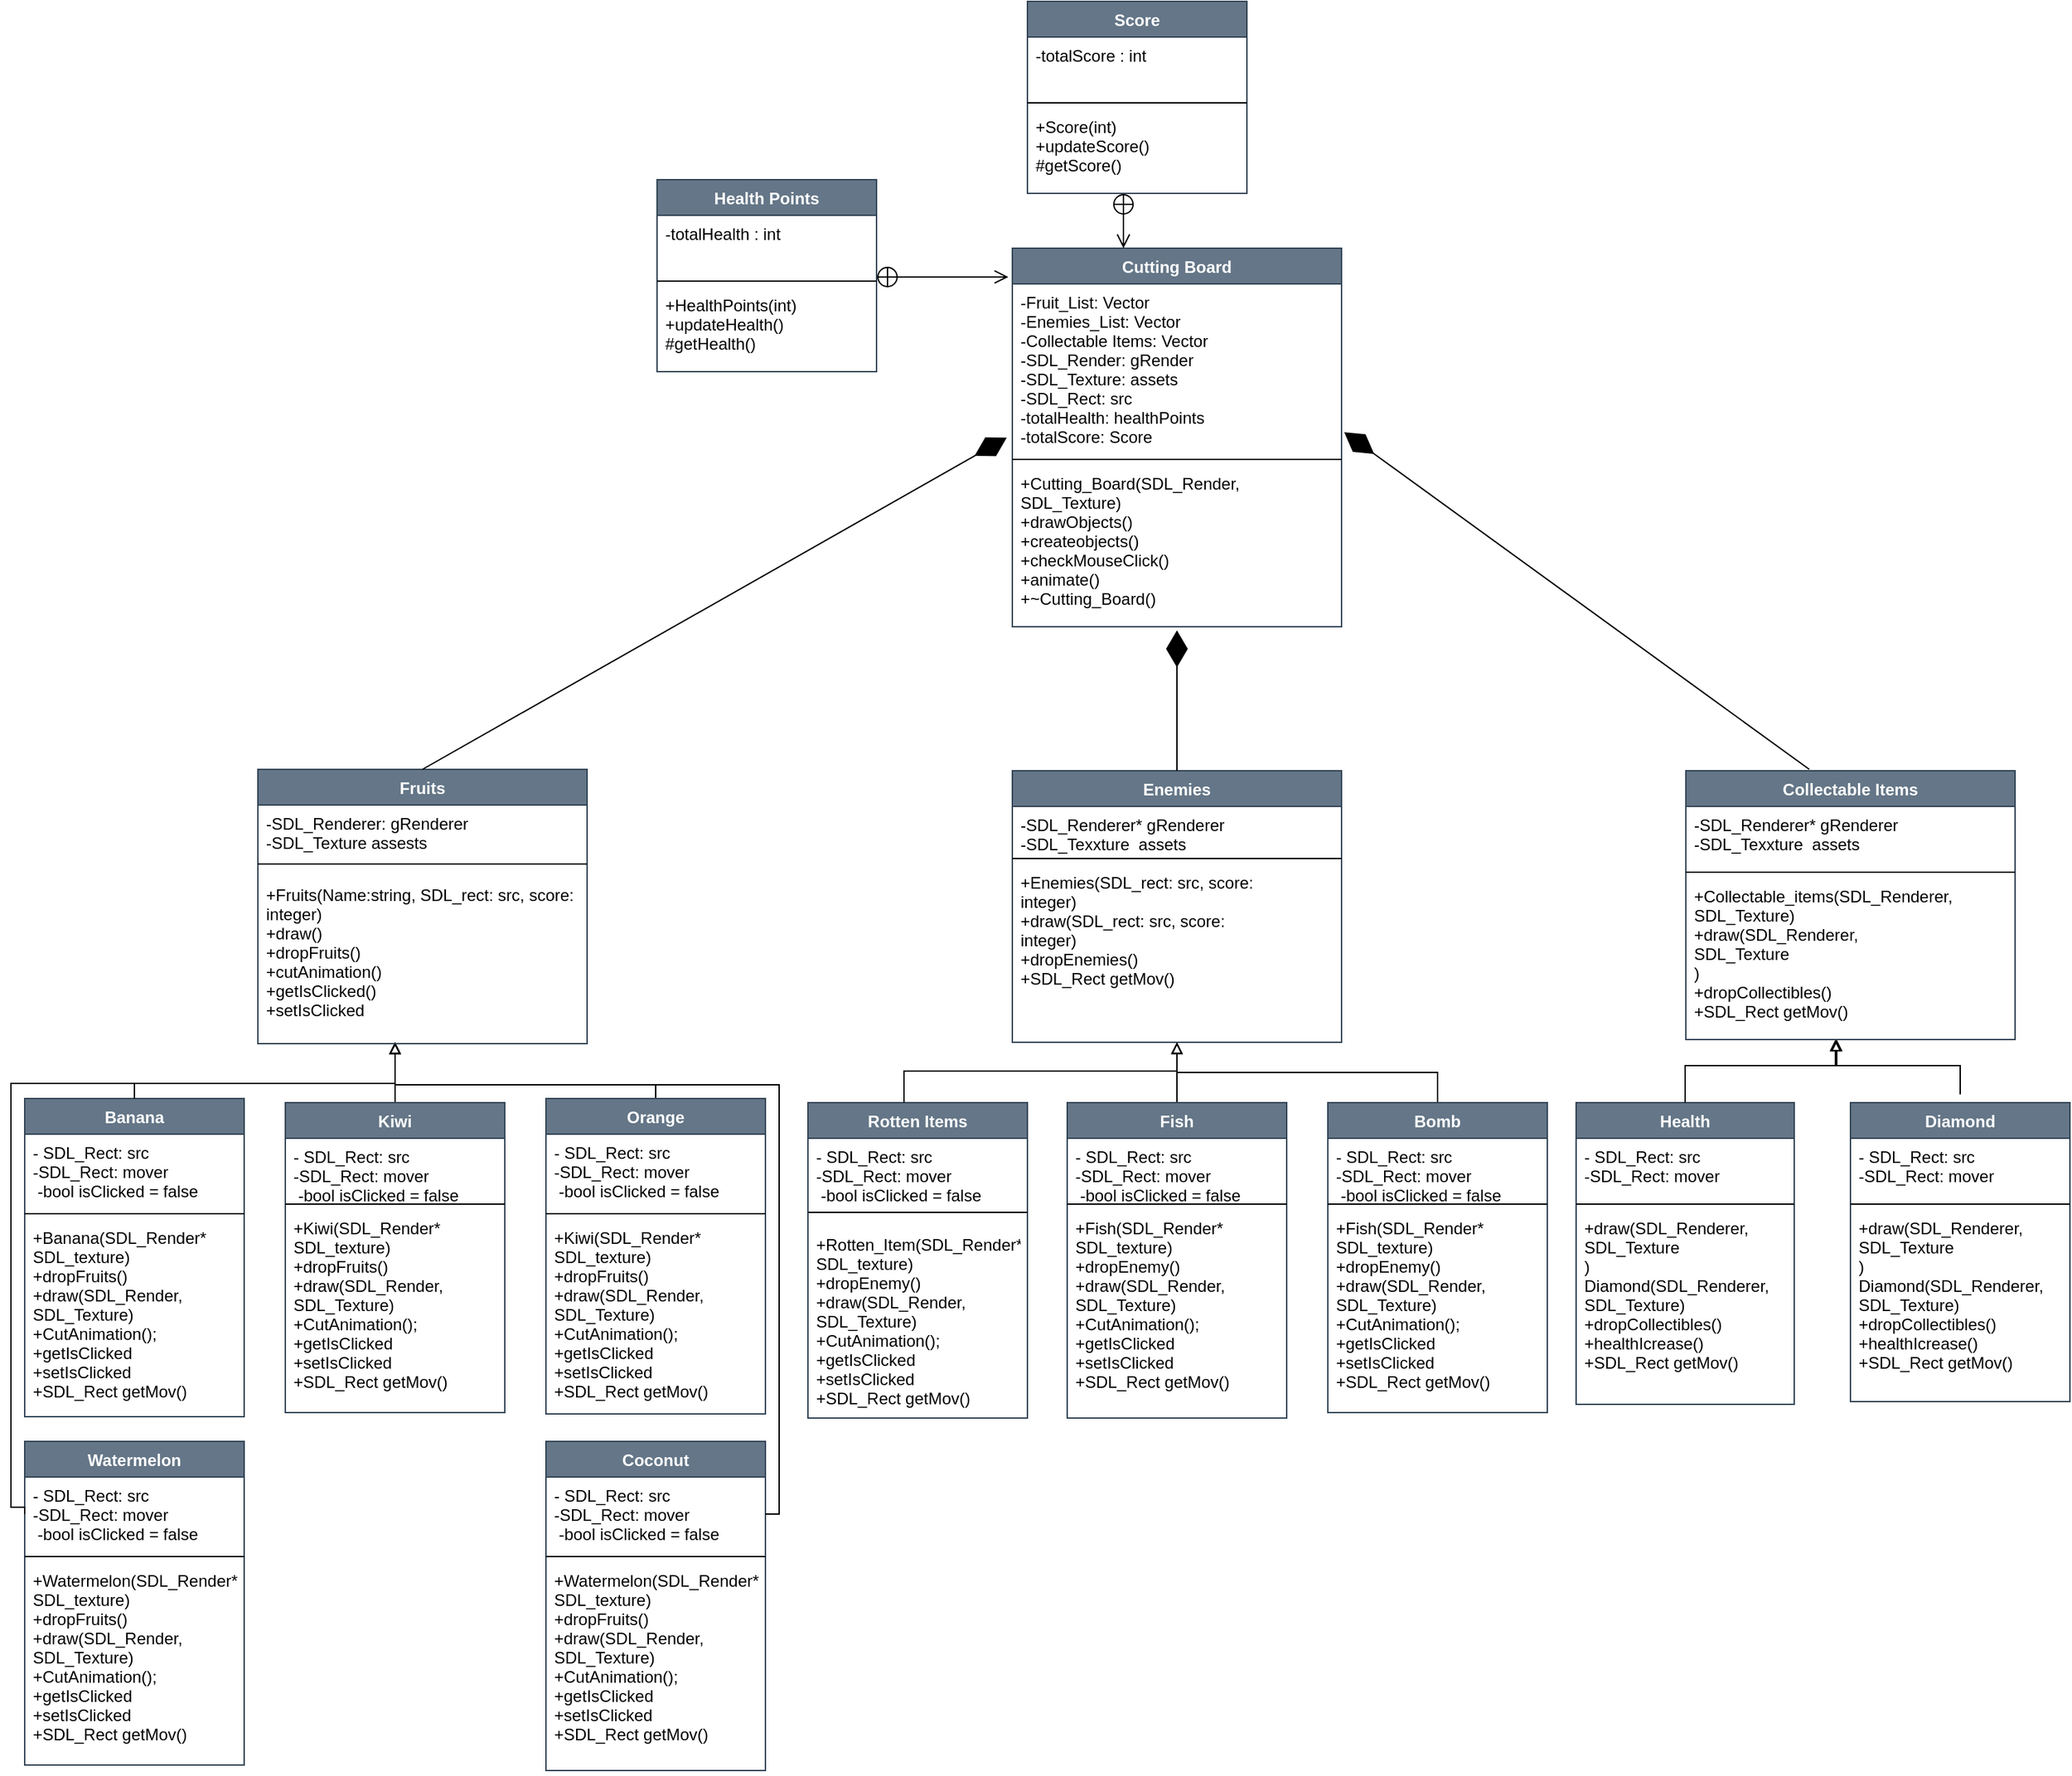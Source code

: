 <mxfile version="15.9.1" type="device" pages="2"><diagram id="xdTO2gKi100Rt_aJKPeh" name="Page-1"><mxGraphModel dx="1171" dy="450" grid="1" gridSize="10" guides="1" tooltips="1" connect="1" arrows="1" fold="1" page="1" pageScale="1" pageWidth="850" pageHeight="1100" math="0" shadow="0"><root><mxCell id="0"/><mxCell id="1" parent="0"/><mxCell id="NuDVnjLmyrWlBKLjzKS6-1" style="edgeStyle=elbowEdgeStyle;rounded=0;orthogonalLoop=1;jettySize=auto;html=1;exitX=0.5;exitY=0;exitDx=0;exitDy=0;endArrow=block;sourcePerimeterSpacing=8;targetPerimeterSpacing=8;strokeColor=default;elbow=vertical;endFill=0;" parent="1" source="NuDVnjLmyrWlBKLjzKS6-2" edge="1"><mxGeometry relative="1" as="geometry"><mxPoint x="549" y="759" as="targetPoint"/><Array as="points"><mxPoint x="650" y="790"/></Array></mxGeometry></mxCell><mxCell id="NuDVnjLmyrWlBKLjzKS6-2" value="Orange" style="swimlane;fontStyle=1;align=center;verticalAlign=top;childLayout=stackLayout;horizontal=1;startSize=26;horizontalStack=0;resizeParent=1;resizeParentMax=0;resizeLast=0;collapsible=1;marginBottom=0;hachureGap=4;pointerEvents=0;fillColor=#647687;strokeColor=#314354;fontColor=#ffffff;" parent="1" vertex="1"><mxGeometry x="659" y="800" width="160" height="230" as="geometry"/></mxCell><mxCell id="NuDVnjLmyrWlBKLjzKS6-3" value="- SDL_Rect: src&#10;-SDL_Rect: mover&#10; -bool isClicked = false" style="text;strokeColor=none;fillColor=none;align=left;verticalAlign=top;spacingLeft=4;spacingRight=4;overflow=hidden;rotatable=0;points=[[0,0.5],[1,0.5]];portConstraint=eastwest;" parent="NuDVnjLmyrWlBKLjzKS6-2" vertex="1"><mxGeometry y="26" width="160" height="54" as="geometry"/></mxCell><mxCell id="NuDVnjLmyrWlBKLjzKS6-4" value="" style="line;strokeWidth=1;fillColor=none;align=left;verticalAlign=middle;spacingTop=-1;spacingLeft=3;spacingRight=3;rotatable=0;labelPosition=right;points=[];portConstraint=eastwest;" parent="NuDVnjLmyrWlBKLjzKS6-2" vertex="1"><mxGeometry y="80" width="160" height="8" as="geometry"/></mxCell><mxCell id="NuDVnjLmyrWlBKLjzKS6-5" value="+Kiwi(SDL_Render*&#10;SDL_texture)&#10;+dropFruits()&#10;+draw(SDL_Render,&#10;SDL_Texture)&#10;+CutAnimation();&#10;+getIsClicked&#10;+setIsClicked&#10;+SDL_Rect getMov()" style="text;strokeColor=none;fillColor=none;align=left;verticalAlign=top;spacingLeft=4;spacingRight=4;overflow=hidden;rotatable=0;points=[[0,0.5],[1,0.5]];portConstraint=eastwest;" parent="NuDVnjLmyrWlBKLjzKS6-2" vertex="1"><mxGeometry y="88" width="160" height="142" as="geometry"/></mxCell><mxCell id="NuDVnjLmyrWlBKLjzKS6-6" value="Banana" style="swimlane;fontStyle=1;align=center;verticalAlign=top;childLayout=stackLayout;horizontal=1;startSize=26;horizontalStack=0;resizeParent=1;resizeParentMax=0;resizeLast=0;collapsible=1;marginBottom=0;hachureGap=4;pointerEvents=0;fillColor=#647687;strokeColor=#314354;fontColor=#ffffff;swimlaneFillColor=default;" parent="1" vertex="1"><mxGeometry x="279" y="800" width="160" height="232" as="geometry"/></mxCell><mxCell id="NuDVnjLmyrWlBKLjzKS6-7" value="- SDL_Rect: src&#10;-SDL_Rect: mover&#10; -bool isClicked = false" style="text;strokeColor=none;fillColor=none;align=left;verticalAlign=top;spacingLeft=4;spacingRight=4;overflow=hidden;rotatable=0;points=[[0,0.5],[1,0.5]];portConstraint=eastwest;" parent="NuDVnjLmyrWlBKLjzKS6-6" vertex="1"><mxGeometry y="26" width="160" height="54" as="geometry"/></mxCell><mxCell id="NuDVnjLmyrWlBKLjzKS6-8" value="" style="line;strokeWidth=1;fillColor=none;align=left;verticalAlign=middle;spacingTop=-1;spacingLeft=3;spacingRight=3;rotatable=0;labelPosition=right;points=[];portConstraint=eastwest;" parent="NuDVnjLmyrWlBKLjzKS6-6" vertex="1"><mxGeometry y="80" width="160" height="8" as="geometry"/></mxCell><mxCell id="NuDVnjLmyrWlBKLjzKS6-9" value="+Banana(SDL_Render* &#10;SDL_texture)&#10;+dropFruits()&#10;+draw(SDL_Render, &#10;SDL_Texture)&#10;+CutAnimation();&#10;+getIsClicked&#10;+setIsClicked&#10;+SDL_Rect getMov()" style="text;strokeColor=none;fillColor=none;align=left;verticalAlign=top;spacingLeft=4;spacingRight=4;overflow=hidden;rotatable=0;points=[[0,0.5],[1,0.5]];portConstraint=eastwest;" parent="NuDVnjLmyrWlBKLjzKS6-6" vertex="1"><mxGeometry y="88" width="160" height="144" as="geometry"/></mxCell><mxCell id="NuDVnjLmyrWlBKLjzKS6-10" value="Watermelon" style="swimlane;fontStyle=1;align=center;verticalAlign=top;childLayout=stackLayout;horizontal=1;startSize=26;horizontalStack=0;resizeParent=1;resizeParentMax=0;resizeLast=0;collapsible=1;marginBottom=0;hachureGap=4;pointerEvents=0;fillColor=#647687;strokeColor=#314354;fontColor=#ffffff;" parent="1" vertex="1"><mxGeometry x="279" y="1050" width="160" height="236" as="geometry"/></mxCell><mxCell id="NuDVnjLmyrWlBKLjzKS6-11" value="- SDL_Rect: src&#10;-SDL_Rect: mover&#10; -bool isClicked = false" style="text;strokeColor=none;fillColor=none;align=left;verticalAlign=top;spacingLeft=4;spacingRight=4;overflow=hidden;rotatable=0;points=[[0,0.5],[1,0.5]];portConstraint=eastwest;" parent="NuDVnjLmyrWlBKLjzKS6-10" vertex="1"><mxGeometry y="26" width="160" height="54" as="geometry"/></mxCell><mxCell id="NuDVnjLmyrWlBKLjzKS6-12" value="" style="line;strokeWidth=1;fillColor=none;align=left;verticalAlign=middle;spacingTop=-1;spacingLeft=3;spacingRight=3;rotatable=0;labelPosition=right;points=[];portConstraint=eastwest;" parent="NuDVnjLmyrWlBKLjzKS6-10" vertex="1"><mxGeometry y="80" width="160" height="8" as="geometry"/></mxCell><mxCell id="NuDVnjLmyrWlBKLjzKS6-13" value="+Watermelon(SDL_Render*&#10;SDL_texture)&#10;+dropFruits()&#10;+draw(SDL_Render,&#10;SDL_Texture)&#10;+CutAnimation();&#10;+getIsClicked&#10;+setIsClicked&#10;+SDL_Rect getMov()" style="text;strokeColor=none;fillColor=none;align=left;verticalAlign=top;spacingLeft=4;spacingRight=4;overflow=hidden;rotatable=0;points=[[0,0.5],[1,0.5]];portConstraint=eastwest;" parent="NuDVnjLmyrWlBKLjzKS6-10" vertex="1"><mxGeometry y="88" width="160" height="148" as="geometry"/></mxCell><mxCell id="NuDVnjLmyrWlBKLjzKS6-14" style="edgeStyle=orthogonalEdgeStyle;rounded=0;orthogonalLoop=1;jettySize=auto;html=1;exitX=0.5;exitY=0;exitDx=0;exitDy=0;endArrow=block;endFill=0;sourcePerimeterSpacing=8;targetPerimeterSpacing=8;strokeColor=default;" parent="1" source="NuDVnjLmyrWlBKLjzKS6-15" edge="1"><mxGeometry relative="1" as="geometry"><mxPoint x="549" y="759" as="targetPoint"/></mxGeometry></mxCell><mxCell id="NuDVnjLmyrWlBKLjzKS6-15" value="Kiwi" style="swimlane;fontStyle=1;align=center;verticalAlign=top;childLayout=stackLayout;horizontal=1;startSize=26;horizontalStack=0;resizeParent=1;resizeParentMax=0;resizeLast=0;collapsible=1;marginBottom=0;hachureGap=4;pointerEvents=0;fillColor=#647687;strokeColor=#314354;fontColor=#ffffff;" parent="1" vertex="1"><mxGeometry x="469" y="803" width="160" height="226" as="geometry"/></mxCell><mxCell id="NuDVnjLmyrWlBKLjzKS6-16" value="- SDL_Rect: src&#10;-SDL_Rect: mover&#10; -bool isClicked = false" style="text;strokeColor=none;fillColor=none;align=left;verticalAlign=top;spacingLeft=4;spacingRight=4;overflow=hidden;rotatable=0;points=[[0,0.5],[1,0.5]];portConstraint=eastwest;" parent="NuDVnjLmyrWlBKLjzKS6-15" vertex="1"><mxGeometry y="26" width="160" height="44" as="geometry"/></mxCell><mxCell id="NuDVnjLmyrWlBKLjzKS6-17" value="" style="line;strokeWidth=1;fillColor=none;align=left;verticalAlign=middle;spacingTop=-1;spacingLeft=3;spacingRight=3;rotatable=0;labelPosition=right;points=[];portConstraint=eastwest;" parent="NuDVnjLmyrWlBKLjzKS6-15" vertex="1"><mxGeometry y="70" width="160" height="8" as="geometry"/></mxCell><mxCell id="NuDVnjLmyrWlBKLjzKS6-18" value="+Kiwi(SDL_Render*&#10;SDL_texture)&#10;+dropFruits()&#10;+draw(SDL_Render,&#10;SDL_Texture)&#10;+CutAnimation();&#10;+getIsClicked&#10;+setIsClicked&#10;+SDL_Rect getMov()" style="text;strokeColor=none;fillColor=none;align=left;verticalAlign=top;spacingLeft=4;spacingRight=4;overflow=hidden;rotatable=0;points=[[0,0.5],[1,0.5]];portConstraint=eastwest;" parent="NuDVnjLmyrWlBKLjzKS6-15" vertex="1"><mxGeometry y="78" width="160" height="148" as="geometry"/></mxCell><mxCell id="NuDVnjLmyrWlBKLjzKS6-19" value="Coconut" style="swimlane;fontStyle=1;align=center;verticalAlign=top;childLayout=stackLayout;horizontal=1;startSize=26;horizontalStack=0;resizeParent=1;resizeParentMax=0;resizeLast=0;collapsible=1;marginBottom=0;hachureGap=4;pointerEvents=0;fillColor=#647687;strokeColor=#314354;fontColor=#ffffff;" parent="1" vertex="1"><mxGeometry x="659" y="1050" width="160" height="240" as="geometry"/></mxCell><mxCell id="NuDVnjLmyrWlBKLjzKS6-20" value="- SDL_Rect: src&#10;-SDL_Rect: mover&#10; -bool isClicked = false" style="text;strokeColor=none;fillColor=none;align=left;verticalAlign=top;spacingLeft=4;spacingRight=4;overflow=hidden;rotatable=0;points=[[0,0.5],[1,0.5]];portConstraint=eastwest;" parent="NuDVnjLmyrWlBKLjzKS6-19" vertex="1"><mxGeometry y="26" width="160" height="54" as="geometry"/></mxCell><mxCell id="NuDVnjLmyrWlBKLjzKS6-21" value="" style="line;strokeWidth=1;fillColor=none;align=left;verticalAlign=middle;spacingTop=-1;spacingLeft=3;spacingRight=3;rotatable=0;labelPosition=right;points=[];portConstraint=eastwest;" parent="NuDVnjLmyrWlBKLjzKS6-19" vertex="1"><mxGeometry y="80" width="160" height="8" as="geometry"/></mxCell><mxCell id="NuDVnjLmyrWlBKLjzKS6-22" value="+Watermelon(SDL_Render*&#10;SDL_texture)&#10;+dropFruits()&#10;+draw(SDL_Render,&#10;SDL_Texture)&#10;+CutAnimation();&#10;+getIsClicked&#10;+setIsClicked&#10;+SDL_Rect getMov()" style="text;strokeColor=none;fillColor=none;align=left;verticalAlign=top;spacingLeft=4;spacingRight=4;overflow=hidden;rotatable=0;points=[[0,0.5],[1,0.5]];portConstraint=eastwest;" parent="NuDVnjLmyrWlBKLjzKS6-19" vertex="1"><mxGeometry y="88" width="160" height="152" as="geometry"/></mxCell><mxCell id="NuDVnjLmyrWlBKLjzKS6-27" value="" style="endArrow=block;endFill=0;shadow=0;strokeWidth=1;rounded=0;edgeStyle=elbowEdgeStyle;elbow=vertical;" parent="1" edge="1" source="NuDVnjLmyrWlBKLjzKS6-6"><mxGeometry width="160" relative="1" as="geometry"><mxPoint x="399" y="819" as="sourcePoint"/><mxPoint x="549" y="759" as="targetPoint"/><Array as="points"><mxPoint x="529" y="789"/><mxPoint x="549" y="759"/><mxPoint x="479" y="749"/><mxPoint x="519" y="699"/><mxPoint x="519" y="779"/><mxPoint x="609" y="819"/><mxPoint x="459" y="769"/><mxPoint x="549" y="769"/><mxPoint x="559" y="749"/><mxPoint x="419" y="739"/></Array></mxGeometry></mxCell><mxCell id="NuDVnjLmyrWlBKLjzKS6-28" style="edgeStyle=orthogonalEdgeStyle;rounded=0;orthogonalLoop=1;jettySize=auto;html=1;exitX=0;exitY=0.5;exitDx=0;exitDy=0;endArrow=block;endFill=0;sourcePerimeterSpacing=8;targetPerimeterSpacing=8;strokeColor=default;" parent="1" source="NuDVnjLmyrWlBKLjzKS6-11" edge="1"><mxGeometry relative="1" as="geometry"><mxPoint x="549" y="759" as="targetPoint"/><Array as="points"><mxPoint x="269" y="1098"/><mxPoint x="269" y="789"/><mxPoint x="549" y="789"/></Array></mxGeometry></mxCell><mxCell id="NuDVnjLmyrWlBKLjzKS6-29" style="edgeStyle=orthogonalEdgeStyle;rounded=0;orthogonalLoop=1;jettySize=auto;html=1;exitX=1;exitY=0.5;exitDx=0;exitDy=0;endArrow=block;endFill=0;sourcePerimeterSpacing=8;targetPerimeterSpacing=8;strokeColor=default;" parent="1" source="NuDVnjLmyrWlBKLjzKS6-20" edge="1"><mxGeometry relative="1" as="geometry"><mxPoint x="549" y="759" as="targetPoint"/><Array as="points"><mxPoint x="829" y="1103"/><mxPoint x="829" y="790"/><mxPoint x="549" y="790"/></Array></mxGeometry></mxCell><mxCell id="NuDVnjLmyrWlBKLjzKS6-31" style="edgeStyle=elbowEdgeStyle;rounded=0;orthogonalLoop=1;jettySize=auto;html=1;exitX=0.5;exitY=0;exitDx=0;exitDy=0;endArrow=block;sourcePerimeterSpacing=8;targetPerimeterSpacing=8;strokeColor=default;elbow=vertical;endFill=0;" parent="1" source="NuDVnjLmyrWlBKLjzKS6-32" edge="1"><mxGeometry relative="1" as="geometry"><mxPoint x="1119" y="759" as="targetPoint"/></mxGeometry></mxCell><mxCell id="NuDVnjLmyrWlBKLjzKS6-32" value="Bomb" style="swimlane;fontStyle=1;align=center;verticalAlign=top;childLayout=stackLayout;horizontal=1;startSize=26;horizontalStack=0;resizeParent=1;resizeParentMax=0;resizeLast=0;collapsible=1;marginBottom=0;hachureGap=4;pointerEvents=0;fillColor=#647687;strokeColor=#314354;fontColor=#ffffff;" parent="1" vertex="1"><mxGeometry x="1229" y="803" width="160" height="226" as="geometry"/></mxCell><mxCell id="NuDVnjLmyrWlBKLjzKS6-33" value="- SDL_Rect: src&#10;-SDL_Rect: mover&#10; -bool isClicked = false" style="text;strokeColor=none;fillColor=none;align=left;verticalAlign=top;spacingLeft=4;spacingRight=4;overflow=hidden;rotatable=0;points=[[0,0.5],[1,0.5]];portConstraint=eastwest;" parent="NuDVnjLmyrWlBKLjzKS6-32" vertex="1"><mxGeometry y="26" width="160" height="44" as="geometry"/></mxCell><mxCell id="NuDVnjLmyrWlBKLjzKS6-34" value="" style="line;strokeWidth=1;fillColor=none;align=left;verticalAlign=middle;spacingTop=-1;spacingLeft=3;spacingRight=3;rotatable=0;labelPosition=right;points=[];portConstraint=eastwest;" parent="NuDVnjLmyrWlBKLjzKS6-32" vertex="1"><mxGeometry y="70" width="160" height="8" as="geometry"/></mxCell><mxCell id="NuDVnjLmyrWlBKLjzKS6-35" value="+Fish(SDL_Render*&#10;SDL_texture)&#10;+dropEnemy()&#10;+draw(SDL_Render,&#10;SDL_Texture)&#10;+CutAnimation();&#10;+getIsClicked&#10;+setIsClicked&#10;+SDL_Rect getMov()" style="text;strokeColor=none;fillColor=none;align=left;verticalAlign=top;spacingLeft=4;spacingRight=4;overflow=hidden;rotatable=0;points=[[0,0.5],[1,0.5]];portConstraint=eastwest;" parent="NuDVnjLmyrWlBKLjzKS6-32" vertex="1"><mxGeometry y="78" width="160" height="148" as="geometry"/></mxCell><mxCell id="NuDVnjLmyrWlBKLjzKS6-36" value="Rotten Items" style="swimlane;fontStyle=1;align=center;verticalAlign=top;childLayout=stackLayout;horizontal=1;startSize=26;horizontalStack=0;resizeParent=1;resizeParentMax=0;resizeLast=0;collapsible=1;marginBottom=0;hachureGap=4;pointerEvents=0;fillColor=#647687;strokeColor=#314354;fontColor=#ffffff;swimlaneFillColor=default;" parent="1" vertex="1"><mxGeometry x="850" y="803" width="160" height="230" as="geometry"/></mxCell><mxCell id="NuDVnjLmyrWlBKLjzKS6-37" value="- SDL_Rect: src&#10;-SDL_Rect: mover&#10; -bool isClicked = false" style="text;strokeColor=none;fillColor=none;align=left;verticalAlign=top;spacingLeft=4;spacingRight=4;overflow=hidden;rotatable=0;points=[[0,0.5],[1,0.5]];portConstraint=eastwest;" parent="NuDVnjLmyrWlBKLjzKS6-36" vertex="1"><mxGeometry y="26" width="160" height="44" as="geometry"/></mxCell><mxCell id="NuDVnjLmyrWlBKLjzKS6-38" value="" style="line;strokeWidth=1;fillColor=none;align=left;verticalAlign=middle;spacingTop=-1;spacingLeft=3;spacingRight=3;rotatable=0;labelPosition=right;points=[];portConstraint=eastwest;" parent="NuDVnjLmyrWlBKLjzKS6-36" vertex="1"><mxGeometry y="70" width="160" height="20" as="geometry"/></mxCell><mxCell id="NuDVnjLmyrWlBKLjzKS6-39" value="+Rotten_Item(SDL_Render*&#10;SDL_texture)&#10;+dropEnemy()&#10;+draw(SDL_Render,&#10;SDL_Texture)&#10;+CutAnimation();&#10;+getIsClicked&#10;+setIsClicked&#10;+SDL_Rect getMov()" style="text;strokeColor=none;fillColor=none;align=left;verticalAlign=top;spacingLeft=4;spacingRight=4;overflow=hidden;rotatable=0;points=[[0,0.5],[1,0.5]];portConstraint=eastwest;" parent="NuDVnjLmyrWlBKLjzKS6-36" vertex="1"><mxGeometry y="90" width="160" height="140" as="geometry"/></mxCell><mxCell id="NuDVnjLmyrWlBKLjzKS6-40" style="edgeStyle=orthogonalEdgeStyle;rounded=0;orthogonalLoop=1;jettySize=auto;html=1;exitX=0.5;exitY=0;exitDx=0;exitDy=0;endArrow=block;endFill=0;sourcePerimeterSpacing=8;targetPerimeterSpacing=8;strokeColor=default;" parent="1" source="NuDVnjLmyrWlBKLjzKS6-41" edge="1"><mxGeometry relative="1" as="geometry"><mxPoint x="1119" y="759" as="targetPoint"/></mxGeometry></mxCell><mxCell id="NuDVnjLmyrWlBKLjzKS6-41" value="Fish" style="swimlane;fontStyle=1;align=center;verticalAlign=top;childLayout=stackLayout;horizontal=1;startSize=26;horizontalStack=0;resizeParent=1;resizeParentMax=0;resizeLast=0;collapsible=1;marginBottom=0;hachureGap=4;pointerEvents=0;fillColor=#647687;strokeColor=#314354;fontColor=#ffffff;" parent="1" vertex="1"><mxGeometry x="1039" y="803" width="160" height="230" as="geometry"/></mxCell><mxCell id="NuDVnjLmyrWlBKLjzKS6-42" value="- SDL_Rect: src&#10;-SDL_Rect: mover&#10; -bool isClicked = false" style="text;strokeColor=none;fillColor=none;align=left;verticalAlign=top;spacingLeft=4;spacingRight=4;overflow=hidden;rotatable=0;points=[[0,0.5],[1,0.5]];portConstraint=eastwest;" parent="NuDVnjLmyrWlBKLjzKS6-41" vertex="1"><mxGeometry y="26" width="160" height="44" as="geometry"/></mxCell><mxCell id="NuDVnjLmyrWlBKLjzKS6-43" value="" style="line;strokeWidth=1;fillColor=none;align=left;verticalAlign=middle;spacingTop=-1;spacingLeft=3;spacingRight=3;rotatable=0;labelPosition=right;points=[];portConstraint=eastwest;" parent="NuDVnjLmyrWlBKLjzKS6-41" vertex="1"><mxGeometry y="70" width="160" height="8" as="geometry"/></mxCell><mxCell id="NuDVnjLmyrWlBKLjzKS6-44" value="+Fish(SDL_Render*&#10;SDL_texture)&#10;+dropEnemy()&#10;+draw(SDL_Render,&#10;SDL_Texture)&#10;+CutAnimation();&#10;+getIsClicked&#10;+setIsClicked&#10;+SDL_Rect getMov()" style="text;strokeColor=none;fillColor=none;align=left;verticalAlign=top;spacingLeft=4;spacingRight=4;overflow=hidden;rotatable=0;points=[[0,0.5],[1,0.5]];portConstraint=eastwest;" parent="NuDVnjLmyrWlBKLjzKS6-41" vertex="1"><mxGeometry y="78" width="160" height="152" as="geometry"/></mxCell><mxCell id="NuDVnjLmyrWlBKLjzKS6-45" value="" style="endArrow=block;endFill=0;shadow=0;strokeWidth=1;rounded=0;edgeStyle=elbowEdgeStyle;elbow=vertical;" parent="1" edge="1" target="NuDVnjLmyrWlBKLjzKS6-57"><mxGeometry width="160" relative="1" as="geometry"><mxPoint x="920" y="803" as="sourcePoint"/><mxPoint x="1070" y="770" as="targetPoint"/><Array as="points"><mxPoint x="1119" y="780"/><mxPoint x="1050" y="773"/><mxPoint x="1070" y="743"/><mxPoint x="1000" y="733"/><mxPoint x="1040" y="683"/><mxPoint x="1040" y="763"/><mxPoint x="1130" y="803"/><mxPoint x="980" y="753"/><mxPoint x="1070" y="753"/><mxPoint x="1080" y="733"/><mxPoint x="940" y="723"/></Array></mxGeometry></mxCell><mxCell id="NuDVnjLmyrWlBKLjzKS6-46" value="Cutting Board" style="swimlane;fontStyle=1;align=center;verticalAlign=top;childLayout=stackLayout;horizontal=1;startSize=26;horizontalStack=0;resizeParent=1;resizeParentMax=0;resizeLast=0;collapsible=1;marginBottom=0;hachureGap=4;pointerEvents=0;fillColor=#647687;strokeColor=#314354;fontColor=#ffffff;" parent="1" vertex="1"><mxGeometry x="999" y="180" width="240" height="276" as="geometry"/></mxCell><mxCell id="NuDVnjLmyrWlBKLjzKS6-47" value="-Fruit_List: Vector&#10;-Enemies_List: Vector&#10;-Collectable Items: Vector&#10;-SDL_Render: gRender&#10;-SDL_Texture: assets&#10;-SDL_Rect: src&#10;-totalHealth: healthPoints&#10;-totalScore: Score" style="text;strokeColor=none;fillColor=none;align=left;verticalAlign=top;spacingLeft=4;spacingRight=4;overflow=hidden;rotatable=0;points=[[0,0.5],[1,0.5]];portConstraint=eastwest;" parent="NuDVnjLmyrWlBKLjzKS6-46" vertex="1"><mxGeometry y="26" width="240" height="124" as="geometry"/></mxCell><mxCell id="NuDVnjLmyrWlBKLjzKS6-48" value="" style="line;strokeWidth=1;fillColor=none;align=left;verticalAlign=middle;spacingTop=-1;spacingLeft=3;spacingRight=3;rotatable=0;labelPosition=right;points=[];portConstraint=eastwest;" parent="NuDVnjLmyrWlBKLjzKS6-46" vertex="1"><mxGeometry y="150" width="240" height="8" as="geometry"/></mxCell><mxCell id="NuDVnjLmyrWlBKLjzKS6-49" value="+Cutting_Board(SDL_Render, &#10;SDL_Texture)&#10;+drawObjects()&#10;+createobjects()&#10;+checkMouseClick()&#10;+animate()&#10;+~Cutting_Board()" style="text;strokeColor=none;fillColor=none;align=left;verticalAlign=top;spacingLeft=4;spacingRight=4;overflow=hidden;rotatable=0;points=[[0,0.5],[1,0.5]];portConstraint=eastwest;" parent="NuDVnjLmyrWlBKLjzKS6-46" vertex="1"><mxGeometry y="158" width="240" height="118" as="geometry"/></mxCell><mxCell id="NuDVnjLmyrWlBKLjzKS6-50" value="Fruits" style="swimlane;fontStyle=1;align=center;verticalAlign=top;childLayout=stackLayout;horizontal=1;startSize=26;horizontalStack=0;resizeParent=1;resizeParentMax=0;resizeLast=0;collapsible=1;marginBottom=0;hachureGap=4;pointerEvents=0;fillColor=#647687;strokeColor=#314354;fontColor=#ffffff;" parent="1" vertex="1"><mxGeometry x="449" y="560" width="240" height="200" as="geometry"/></mxCell><mxCell id="NuDVnjLmyrWlBKLjzKS6-51" value="-SDL_Renderer: gRenderer&#10;-SDL_Texture assests" style="text;strokeColor=none;fillColor=none;align=left;verticalAlign=top;spacingLeft=4;spacingRight=4;overflow=hidden;rotatable=0;points=[[0,0.5],[1,0.5]];portConstraint=eastwest;" parent="NuDVnjLmyrWlBKLjzKS6-50" vertex="1"><mxGeometry y="26" width="240" height="34" as="geometry"/></mxCell><mxCell id="NuDVnjLmyrWlBKLjzKS6-52" value="" style="line;strokeWidth=1;fillColor=none;align=left;verticalAlign=middle;spacingTop=-1;spacingLeft=3;spacingRight=3;rotatable=0;labelPosition=right;points=[];portConstraint=eastwest;" parent="NuDVnjLmyrWlBKLjzKS6-50" vertex="1"><mxGeometry y="60" width="240" height="18" as="geometry"/></mxCell><mxCell id="NuDVnjLmyrWlBKLjzKS6-53" value="+Fruits(Name:string, SDL_rect: src, score: &#10;integer)&#10;+draw()&#10;+dropFruits()&#10;+cutAnimation()&#10;+getIsClicked()&#10;+setIsClicked&#10;" style="text;strokeColor=none;fillColor=none;align=left;verticalAlign=top;spacingLeft=4;spacingRight=4;overflow=hidden;rotatable=0;points=[[0,0.5],[1,0.5]];portConstraint=eastwest;" parent="NuDVnjLmyrWlBKLjzKS6-50" vertex="1"><mxGeometry y="78" width="240" height="122" as="geometry"/></mxCell><mxCell id="NuDVnjLmyrWlBKLjzKS6-54" value="Enemies" style="swimlane;fontStyle=1;align=center;verticalAlign=top;childLayout=stackLayout;horizontal=1;startSize=26;horizontalStack=0;resizeParent=1;resizeParentMax=0;resizeLast=0;collapsible=1;marginBottom=0;hachureGap=4;pointerEvents=0;fillColor=#647687;strokeColor=#314354;fontColor=#ffffff;" parent="1" vertex="1"><mxGeometry x="999" y="561" width="240" height="198" as="geometry"/></mxCell><mxCell id="NuDVnjLmyrWlBKLjzKS6-55" value="-SDL_Renderer* gRenderer&#10;-SDL_Texxture  assets" style="text;strokeColor=none;fillColor=none;align=left;verticalAlign=top;spacingLeft=4;spacingRight=4;overflow=hidden;rotatable=0;points=[[0,0.5],[1,0.5]];portConstraint=eastwest;" parent="NuDVnjLmyrWlBKLjzKS6-54" vertex="1"><mxGeometry y="26" width="240" height="34" as="geometry"/></mxCell><mxCell id="NuDVnjLmyrWlBKLjzKS6-56" value="" style="line;strokeWidth=1;fillColor=none;align=left;verticalAlign=middle;spacingTop=-1;spacingLeft=3;spacingRight=3;rotatable=0;labelPosition=right;points=[];portConstraint=eastwest;" parent="NuDVnjLmyrWlBKLjzKS6-54" vertex="1"><mxGeometry y="60" width="240" height="8" as="geometry"/></mxCell><mxCell id="NuDVnjLmyrWlBKLjzKS6-57" value="+Enemies(SDL_rect: src, score: &#10;integer)&#10;+draw(SDL_rect: src, score: &#10;integer)&#10;+dropEnemies()&#10;+SDL_Rect getMov()&#10;&#10;" style="text;strokeColor=none;fillColor=none;align=left;verticalAlign=top;spacingLeft=4;spacingRight=4;overflow=hidden;rotatable=0;points=[[0,0.5],[1,0.5]];portConstraint=eastwest;" parent="NuDVnjLmyrWlBKLjzKS6-54" vertex="1"><mxGeometry y="68" width="240" height="130" as="geometry"/></mxCell><mxCell id="NuDVnjLmyrWlBKLjzKS6-63" value="Health" style="swimlane;fontStyle=1;align=center;verticalAlign=top;childLayout=stackLayout;horizontal=1;startSize=26;horizontalStack=0;resizeParent=1;resizeParentMax=0;resizeLast=0;collapsible=1;marginBottom=0;hachureGap=4;pointerEvents=0;fillColor=#647687;strokeColor=#314354;fontColor=#ffffff;swimlaneFillColor=default;" parent="1" vertex="1"><mxGeometry x="1410" y="803" width="159" height="220" as="geometry"/></mxCell><mxCell id="NuDVnjLmyrWlBKLjzKS6-64" value="- SDL_Rect: src&#10;-SDL_Rect: mover" style="text;strokeColor=none;fillColor=none;align=left;verticalAlign=top;spacingLeft=4;spacingRight=4;overflow=hidden;rotatable=0;points=[[0,0.5],[1,0.5]];portConstraint=eastwest;" parent="NuDVnjLmyrWlBKLjzKS6-63" vertex="1"><mxGeometry y="26" width="159" height="44" as="geometry"/></mxCell><mxCell id="NuDVnjLmyrWlBKLjzKS6-65" value="" style="line;strokeWidth=1;fillColor=none;align=left;verticalAlign=middle;spacingTop=-1;spacingLeft=3;spacingRight=3;rotatable=0;labelPosition=right;points=[];portConstraint=eastwest;" parent="NuDVnjLmyrWlBKLjzKS6-63" vertex="1"><mxGeometry y="70" width="159" height="8" as="geometry"/></mxCell><mxCell id="NuDVnjLmyrWlBKLjzKS6-66" value="+draw(SDL_Renderer,&#10;SDL_Texture&#10;)&#10;Diamond(SDL_Renderer,&#10;SDL_Texture)&#10;+dropCollectibles()&#10;+healthIcrease()&#10;+SDL_Rect getMov()" style="text;strokeColor=none;fillColor=none;align=left;verticalAlign=top;spacingLeft=4;spacingRight=4;overflow=hidden;rotatable=0;points=[[0,0.5],[1,0.5]];portConstraint=eastwest;" parent="NuDVnjLmyrWlBKLjzKS6-63" vertex="1"><mxGeometry y="78" width="159" height="142" as="geometry"/></mxCell><mxCell id="NuDVnjLmyrWlBKLjzKS6-68" value="Diamond" style="swimlane;fontStyle=1;align=center;verticalAlign=top;childLayout=stackLayout;horizontal=1;startSize=26;horizontalStack=0;resizeParent=1;resizeParentMax=0;resizeLast=0;collapsible=1;marginBottom=0;hachureGap=4;pointerEvents=0;fillColor=#647687;strokeColor=#314354;fontColor=#ffffff;" parent="1" vertex="1"><mxGeometry x="1610" y="803" width="160" height="218" as="geometry"/></mxCell><mxCell id="NuDVnjLmyrWlBKLjzKS6-69" value="- SDL_Rect: src&#10;-SDL_Rect: mover" style="text;strokeColor=none;fillColor=none;align=left;verticalAlign=top;spacingLeft=4;spacingRight=4;overflow=hidden;rotatable=0;points=[[0,0.5],[1,0.5]];portConstraint=eastwest;" parent="NuDVnjLmyrWlBKLjzKS6-68" vertex="1"><mxGeometry y="26" width="160" height="44" as="geometry"/></mxCell><mxCell id="NuDVnjLmyrWlBKLjzKS6-70" value="" style="line;strokeWidth=1;fillColor=none;align=left;verticalAlign=middle;spacingTop=-1;spacingLeft=3;spacingRight=3;rotatable=0;labelPosition=right;points=[];portConstraint=eastwest;" parent="NuDVnjLmyrWlBKLjzKS6-68" vertex="1"><mxGeometry y="70" width="160" height="8" as="geometry"/></mxCell><mxCell id="NuDVnjLmyrWlBKLjzKS6-71" value="+draw(SDL_Renderer,&#10;SDL_Texture&#10;)&#10;Diamond(SDL_Renderer,&#10;SDL_Texture)&#10;+dropCollectibles()&#10;+healthIcrease()&#10;+SDL_Rect getMov()" style="text;strokeColor=none;fillColor=none;align=left;verticalAlign=top;spacingLeft=4;spacingRight=4;overflow=hidden;rotatable=0;points=[[0,0.5],[1,0.5]];portConstraint=eastwest;" parent="NuDVnjLmyrWlBKLjzKS6-68" vertex="1"><mxGeometry y="78" width="160" height="140" as="geometry"/></mxCell><mxCell id="NuDVnjLmyrWlBKLjzKS6-72" value="" style="endArrow=block;endFill=0;shadow=0;strokeWidth=1;rounded=0;edgeStyle=elbowEdgeStyle;elbow=vertical;entryX=0.371;entryY=1.042;entryDx=0;entryDy=0;entryPerimeter=0;" parent="1" edge="1" source="NuDVnjLmyrWlBKLjzKS6-63"><mxGeometry width="160" relative="1" as="geometry"><mxPoint x="1450" y="812.04" as="sourcePoint"/><mxPoint x="1599.04" y="756.996" as="targetPoint"/><Array as="points"><mxPoint x="1570" y="776.04"/><mxPoint x="1580" y="782.04"/><mxPoint x="1600" y="752.04"/><mxPoint x="1530" y="742.04"/><mxPoint x="1570" y="692.04"/><mxPoint x="1570" y="772.04"/><mxPoint x="1660" y="812.04"/><mxPoint x="1510" y="762.04"/><mxPoint x="1600" y="762.04"/><mxPoint x="1610" y="742.04"/><mxPoint x="1470" y="732.04"/></Array></mxGeometry></mxCell><mxCell id="NuDVnjLmyrWlBKLjzKS6-73" value="Collectable Items" style="swimlane;fontStyle=1;align=center;verticalAlign=top;childLayout=stackLayout;horizontal=1;startSize=26;horizontalStack=0;resizeParent=1;resizeParentMax=0;resizeLast=0;collapsible=1;marginBottom=0;hachureGap=4;pointerEvents=0;fillColor=#647687;strokeColor=#314354;fontColor=#ffffff;" parent="1" vertex="1"><mxGeometry x="1490" y="561" width="240" height="196" as="geometry"/></mxCell><mxCell id="NuDVnjLmyrWlBKLjzKS6-74" value="-SDL_Renderer* gRenderer&#10;-SDL_Texxture  assets" style="text;strokeColor=none;fillColor=none;align=left;verticalAlign=top;spacingLeft=4;spacingRight=4;overflow=hidden;rotatable=0;points=[[0,0.5],[1,0.5]];portConstraint=eastwest;" parent="NuDVnjLmyrWlBKLjzKS6-73" vertex="1"><mxGeometry y="26" width="240" height="44" as="geometry"/></mxCell><mxCell id="NuDVnjLmyrWlBKLjzKS6-75" value="" style="line;strokeWidth=1;fillColor=none;align=left;verticalAlign=middle;spacingTop=-1;spacingLeft=3;spacingRight=3;rotatable=0;labelPosition=right;points=[];portConstraint=eastwest;" parent="NuDVnjLmyrWlBKLjzKS6-73" vertex="1"><mxGeometry y="70" width="240" height="8" as="geometry"/></mxCell><mxCell id="NuDVnjLmyrWlBKLjzKS6-76" value="+Collectable_items(SDL_Renderer, &#10;SDL_Texture)&#10;+draw(SDL_Renderer,&#10;SDL_Texture&#10;)&#10;+dropCollectibles()&#10;+SDL_Rect getMov()&#10;" style="text;strokeColor=none;fillColor=none;align=left;verticalAlign=top;spacingLeft=4;spacingRight=4;overflow=hidden;rotatable=0;points=[[0,0.5],[1,0.5]];portConstraint=eastwest;" parent="NuDVnjLmyrWlBKLjzKS6-73" vertex="1"><mxGeometry y="78" width="240" height="118" as="geometry"/></mxCell><mxCell id="NuDVnjLmyrWlBKLjzKS6-77" value="" style="endArrow=diamondThin;endFill=1;endSize=24;html=1;sourcePerimeterSpacing=8;targetPerimeterSpacing=8;strokeColor=default;exitX=0.5;exitY=0;exitDx=0;exitDy=0;entryX=-0.017;entryY=0.904;entryDx=0;entryDy=0;entryPerimeter=0;" parent="1" source="NuDVnjLmyrWlBKLjzKS6-50" target="NuDVnjLmyrWlBKLjzKS6-47" edge="1"><mxGeometry width="160" relative="1" as="geometry"><mxPoint x="549" y="559" as="sourcePoint"/><mxPoint x="709" y="559" as="targetPoint"/></mxGeometry></mxCell><mxCell id="NuDVnjLmyrWlBKLjzKS6-79" value="" style="endArrow=diamondThin;endFill=1;endSize=24;html=1;sourcePerimeterSpacing=8;targetPerimeterSpacing=8;strokeColor=default;entryX=1.008;entryY=0.872;entryDx=0;entryDy=0;entryPerimeter=0;" parent="1" target="NuDVnjLmyrWlBKLjzKS6-47" edge="1"><mxGeometry width="160" relative="1" as="geometry"><mxPoint x="1580" y="560" as="sourcePoint"/><mxPoint x="1389" y="469" as="targetPoint"/></mxGeometry></mxCell><mxCell id="Cy6NGLEC4_SyWukX-OWb-2" value="" style="endArrow=block;endFill=0;shadow=0;strokeWidth=1;rounded=0;edgeStyle=elbowEdgeStyle;elbow=vertical;" edge="1" parent="1"><mxGeometry width="160" relative="1" as="geometry"><mxPoint x="1690" y="797" as="sourcePoint"/><mxPoint x="1600" y="757" as="targetPoint"/><Array as="points"><mxPoint x="1780.5" y="776.04"/><mxPoint x="1800.5" y="746.04"/><mxPoint x="1730.5" y="736.04"/><mxPoint x="1770.5" y="686.04"/><mxPoint x="1770.5" y="766.04"/><mxPoint x="1860.5" y="806.04"/><mxPoint x="1710.5" y="756.04"/><mxPoint x="1800.5" y="756.04"/><mxPoint x="1810.5" y="736.04"/><mxPoint x="1670.5" y="726.04"/></Array></mxGeometry></mxCell><mxCell id="Cy6NGLEC4_SyWukX-OWb-3" value="" style="endArrow=diamondThin;endFill=1;endSize=24;html=1;rounded=0;entryX=0.5;entryY=1.022;entryDx=0;entryDy=0;entryPerimeter=0;" edge="1" parent="1" source="NuDVnjLmyrWlBKLjzKS6-54" target="NuDVnjLmyrWlBKLjzKS6-49"><mxGeometry width="160" relative="1" as="geometry"><mxPoint x="950" y="470" as="sourcePoint"/><mxPoint x="1110" y="470" as="targetPoint"/></mxGeometry></mxCell><mxCell id="Cy6NGLEC4_SyWukX-OWb-8" value="Health Points" style="swimlane;fontStyle=1;align=center;verticalAlign=top;childLayout=stackLayout;horizontal=1;startSize=26;horizontalStack=0;resizeParent=1;resizeParentMax=0;resizeLast=0;collapsible=1;marginBottom=0;hachureGap=4;pointerEvents=0;fillColor=#647687;strokeColor=#314354;fontColor=#ffffff;" vertex="1" parent="1"><mxGeometry x="740" y="130" width="160" height="140" as="geometry"/></mxCell><mxCell id="Cy6NGLEC4_SyWukX-OWb-9" value="-totalHealth : int" style="text;strokeColor=none;fillColor=none;align=left;verticalAlign=top;spacingLeft=4;spacingRight=4;overflow=hidden;rotatable=0;points=[[0,0.5],[1,0.5]];portConstraint=eastwest;" vertex="1" parent="Cy6NGLEC4_SyWukX-OWb-8"><mxGeometry y="26" width="160" height="44" as="geometry"/></mxCell><mxCell id="Cy6NGLEC4_SyWukX-OWb-10" value="" style="line;strokeWidth=1;fillColor=none;align=left;verticalAlign=middle;spacingTop=-1;spacingLeft=3;spacingRight=3;rotatable=0;labelPosition=right;points=[];portConstraint=eastwest;" vertex="1" parent="Cy6NGLEC4_SyWukX-OWb-8"><mxGeometry y="70" width="160" height="8" as="geometry"/></mxCell><mxCell id="Cy6NGLEC4_SyWukX-OWb-11" value="+HealthPoints(int)&#10;+updateHealth()&#10;#getHealth()" style="text;strokeColor=none;fillColor=none;align=left;verticalAlign=top;spacingLeft=4;spacingRight=4;overflow=hidden;rotatable=0;points=[[0,0.5],[1,0.5]];portConstraint=eastwest;" vertex="1" parent="Cy6NGLEC4_SyWukX-OWb-8"><mxGeometry y="78" width="160" height="62" as="geometry"/></mxCell><mxCell id="Cy6NGLEC4_SyWukX-OWb-12" value="Score" style="swimlane;fontStyle=1;align=center;verticalAlign=top;childLayout=stackLayout;horizontal=1;startSize=26;horizontalStack=0;resizeParent=1;resizeParentMax=0;resizeLast=0;collapsible=1;marginBottom=0;hachureGap=4;pointerEvents=0;fillColor=#647687;strokeColor=#314354;fontColor=#ffffff;" vertex="1" parent="1"><mxGeometry x="1010" width="160" height="140" as="geometry"/></mxCell><mxCell id="Cy6NGLEC4_SyWukX-OWb-13" value="-totalScore : int" style="text;strokeColor=none;fillColor=none;align=left;verticalAlign=top;spacingLeft=4;spacingRight=4;overflow=hidden;rotatable=0;points=[[0,0.5],[1,0.5]];portConstraint=eastwest;" vertex="1" parent="Cy6NGLEC4_SyWukX-OWb-12"><mxGeometry y="26" width="160" height="44" as="geometry"/></mxCell><mxCell id="Cy6NGLEC4_SyWukX-OWb-14" value="" style="line;strokeWidth=1;fillColor=none;align=left;verticalAlign=middle;spacingTop=-1;spacingLeft=3;spacingRight=3;rotatable=0;labelPosition=right;points=[];portConstraint=eastwest;" vertex="1" parent="Cy6NGLEC4_SyWukX-OWb-12"><mxGeometry y="70" width="160" height="8" as="geometry"/></mxCell><mxCell id="Cy6NGLEC4_SyWukX-OWb-15" value="+Score(int)&#10;+updateScore()&#10;#getScore()" style="text;strokeColor=none;fillColor=none;align=left;verticalAlign=top;spacingLeft=4;spacingRight=4;overflow=hidden;rotatable=0;points=[[0,0.5],[1,0.5]];portConstraint=eastwest;" vertex="1" parent="Cy6NGLEC4_SyWukX-OWb-12"><mxGeometry y="78" width="160" height="62" as="geometry"/></mxCell><mxCell id="Cy6NGLEC4_SyWukX-OWb-17" value="" style="endArrow=open;startArrow=circlePlus;endFill=0;startFill=0;endSize=8;html=1;rounded=0;entryX=-0.012;entryY=0.076;entryDx=0;entryDy=0;entryPerimeter=0;" edge="1" parent="1" target="NuDVnjLmyrWlBKLjzKS6-46"><mxGeometry width="160" relative="1" as="geometry"><mxPoint x="900" y="201" as="sourcePoint"/><mxPoint x="970" y="200" as="targetPoint"/></mxGeometry></mxCell><mxCell id="Cy6NGLEC4_SyWukX-OWb-18" value="" style="endArrow=open;startArrow=circlePlus;endFill=0;startFill=0;endSize=8;html=1;rounded=0;" edge="1" parent="1"><mxGeometry width="160" relative="1" as="geometry"><mxPoint x="1080" y="140" as="sourcePoint"/><mxPoint x="1080" y="180" as="targetPoint"/><Array as="points"><mxPoint x="1080" y="150"/></Array></mxGeometry></mxCell></root></mxGraphModel></diagram><diagram name="Page-2" id="Hu_20ih9m6sGIIg6d39j"><mxGraphModel dx="423" dy="436" grid="1" gridSize="10" guides="1" tooltips="1" connect="1" arrows="1" fold="1" page="1" pageScale="1" pageWidth="827" pageHeight="1169" math="0" shadow="0"><root><mxCell id="SIhZcVvuXfdp4z_5jZ_x-0"/><mxCell id="SIhZcVvuXfdp4z_5jZ_x-1" parent="SIhZcVvuXfdp4z_5jZ_x-0"/></root></mxGraphModel></diagram></mxfile>